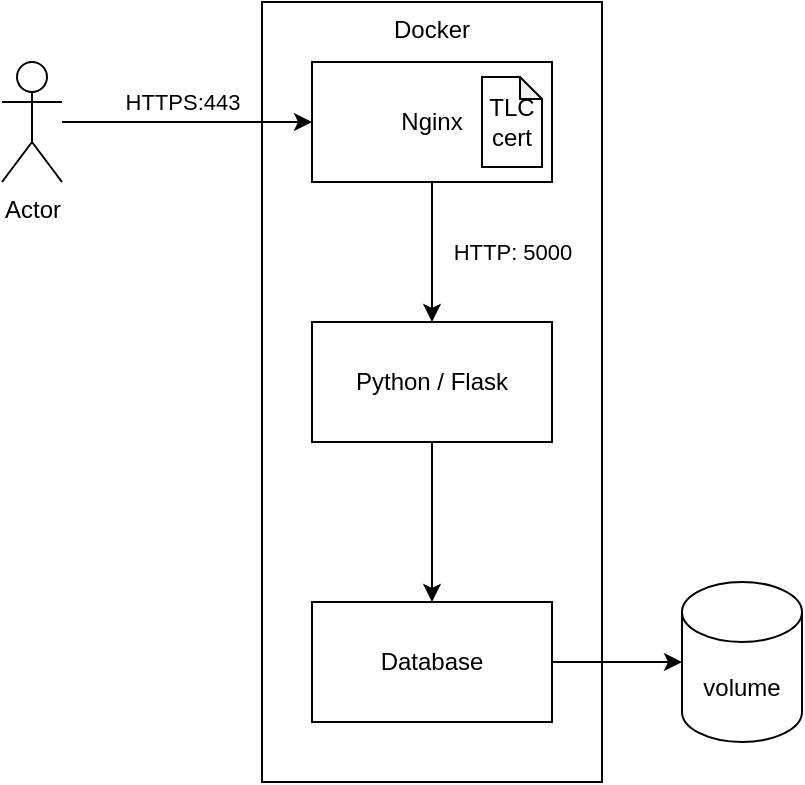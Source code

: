 <mxfile version="17.0.0" type="device"><diagram id="pba1O5T9MnQBI5YgsQjD" name="Page-1"><mxGraphModel dx="847" dy="592" grid="1" gridSize="10" guides="1" tooltips="1" connect="1" arrows="1" fold="1" page="1" pageScale="1" pageWidth="850" pageHeight="1100" math="0" shadow="0"><root><mxCell id="0"/><mxCell id="1" parent="0"/><mxCell id="buSPlo82U0GJ8X_CZabz-9" value="Docker" style="rounded=0;whiteSpace=wrap;html=1;fillColor=none;verticalAlign=top;" vertex="1" parent="1"><mxGeometry x="270" y="90" width="170" height="390" as="geometry"/></mxCell><mxCell id="buSPlo82U0GJ8X_CZabz-6" value="" style="edgeStyle=orthogonalEdgeStyle;rounded=0;orthogonalLoop=1;jettySize=auto;html=1;" edge="1" parent="1" source="buSPlo82U0GJ8X_CZabz-2" target="buSPlo82U0GJ8X_CZabz-3"><mxGeometry relative="1" as="geometry"/></mxCell><mxCell id="buSPlo82U0GJ8X_CZabz-8" value="HTTP: 5000" style="edgeLabel;html=1;align=center;verticalAlign=middle;resizable=0;points=[];" vertex="1" connectable="0" parent="buSPlo82U0GJ8X_CZabz-6"><mxGeometry x="-0.092" y="2" relative="1" as="geometry"><mxPoint x="38" y="3" as="offset"/></mxGeometry></mxCell><mxCell id="buSPlo82U0GJ8X_CZabz-2" value="Nginx" style="rounded=0;whiteSpace=wrap;html=1;" vertex="1" parent="1"><mxGeometry x="295" y="120" width="120" height="60" as="geometry"/></mxCell><mxCell id="buSPlo82U0GJ8X_CZabz-11" value="" style="edgeStyle=orthogonalEdgeStyle;rounded=0;orthogonalLoop=1;jettySize=auto;html=1;" edge="1" parent="1" source="buSPlo82U0GJ8X_CZabz-3" target="buSPlo82U0GJ8X_CZabz-10"><mxGeometry relative="1" as="geometry"/></mxCell><mxCell id="buSPlo82U0GJ8X_CZabz-3" value="Python / Flask" style="rounded=0;whiteSpace=wrap;html=1;" vertex="1" parent="1"><mxGeometry x="295" y="250" width="120" height="60" as="geometry"/></mxCell><mxCell id="buSPlo82U0GJ8X_CZabz-5" value="" style="edgeStyle=orthogonalEdgeStyle;rounded=0;orthogonalLoop=1;jettySize=auto;html=1;" edge="1" parent="1" source="buSPlo82U0GJ8X_CZabz-4" target="buSPlo82U0GJ8X_CZabz-2"><mxGeometry relative="1" as="geometry"/></mxCell><mxCell id="buSPlo82U0GJ8X_CZabz-7" value="HTTPS:443" style="edgeLabel;html=1;align=center;verticalAlign=middle;resizable=0;points=[];" vertex="1" connectable="0" parent="buSPlo82U0GJ8X_CZabz-5"><mxGeometry x="-0.341" y="2" relative="1" as="geometry"><mxPoint x="19" y="-8" as="offset"/></mxGeometry></mxCell><mxCell id="buSPlo82U0GJ8X_CZabz-4" value="Actor" style="shape=umlActor;verticalLabelPosition=bottom;verticalAlign=top;html=1;outlineConnect=0;" vertex="1" parent="1"><mxGeometry x="140" y="120" width="30" height="60" as="geometry"/></mxCell><mxCell id="buSPlo82U0GJ8X_CZabz-17" value="" style="edgeStyle=orthogonalEdgeStyle;rounded=0;orthogonalLoop=1;jettySize=auto;html=1;" edge="1" parent="1" source="buSPlo82U0GJ8X_CZabz-10" target="buSPlo82U0GJ8X_CZabz-16"><mxGeometry relative="1" as="geometry"/></mxCell><mxCell id="buSPlo82U0GJ8X_CZabz-10" value="Database" style="rounded=0;whiteSpace=wrap;html=1;" vertex="1" parent="1"><mxGeometry x="295" y="390" width="120" height="60" as="geometry"/></mxCell><mxCell id="buSPlo82U0GJ8X_CZabz-14" value="&lt;div&gt;TLC &lt;br&gt;&lt;/div&gt;&lt;div&gt;cert&lt;/div&gt;" style="shape=note;whiteSpace=wrap;html=1;backgroundOutline=1;darkOpacity=0.05;fillColor=none;size=11;" vertex="1" parent="1"><mxGeometry x="380" y="127.5" width="30" height="45" as="geometry"/></mxCell><mxCell id="buSPlo82U0GJ8X_CZabz-16" value="volume" style="shape=cylinder3;whiteSpace=wrap;html=1;boundedLbl=1;backgroundOutline=1;size=15;fillColor=none;" vertex="1" parent="1"><mxGeometry x="480" y="380" width="60" height="80" as="geometry"/></mxCell></root></mxGraphModel></diagram></mxfile>
